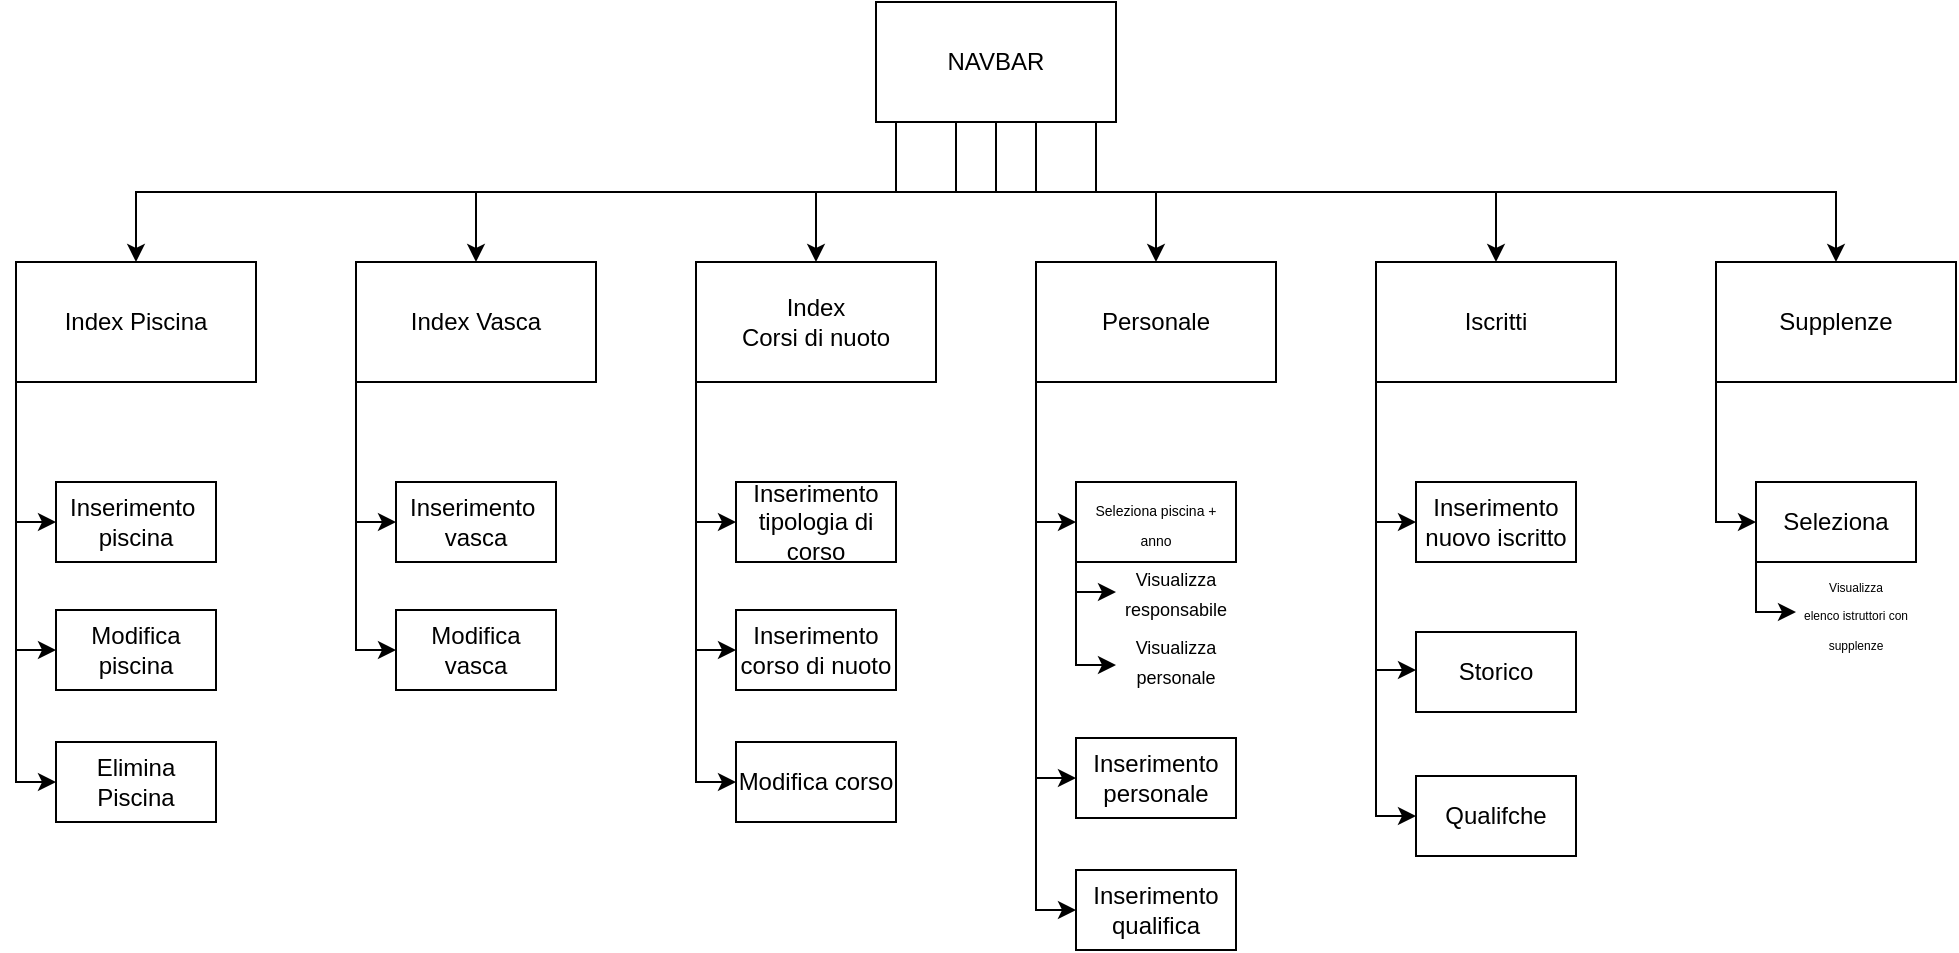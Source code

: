 <mxfile version="21.6.5" type="device">
  <diagram name="Pagina-1" id="E86e4NDSDupO1HPsmGOW">
    <mxGraphModel dx="1060" dy="692" grid="1" gridSize="10" guides="1" tooltips="1" connect="1" arrows="1" fold="1" page="1" pageScale="1" pageWidth="1169" pageHeight="827" math="0" shadow="0">
      <root>
        <mxCell id="0" />
        <mxCell id="1" parent="0" />
        <mxCell id="p8wJOIbWvvfeco1BrMOa-17" style="edgeStyle=orthogonalEdgeStyle;rounded=0;orthogonalLoop=1;jettySize=auto;html=1;exitX=0;exitY=1;exitDx=0;exitDy=0;entryX=0;entryY=0.5;entryDx=0;entryDy=0;" edge="1" parent="1" source="p8wJOIbWvvfeco1BrMOa-1" target="p8wJOIbWvvfeco1BrMOa-15">
          <mxGeometry relative="1" as="geometry" />
        </mxCell>
        <mxCell id="p8wJOIbWvvfeco1BrMOa-19" style="edgeStyle=orthogonalEdgeStyle;rounded=0;orthogonalLoop=1;jettySize=auto;html=1;exitX=0;exitY=1;exitDx=0;exitDy=0;entryX=0;entryY=0.5;entryDx=0;entryDy=0;" edge="1" parent="1" source="p8wJOIbWvvfeco1BrMOa-1" target="p8wJOIbWvvfeco1BrMOa-18">
          <mxGeometry relative="1" as="geometry" />
        </mxCell>
        <mxCell id="p8wJOIbWvvfeco1BrMOa-21" style="edgeStyle=orthogonalEdgeStyle;rounded=0;orthogonalLoop=1;jettySize=auto;html=1;exitX=0;exitY=1;exitDx=0;exitDy=0;entryX=0;entryY=0.5;entryDx=0;entryDy=0;" edge="1" parent="1" source="p8wJOIbWvvfeco1BrMOa-1" target="p8wJOIbWvvfeco1BrMOa-20">
          <mxGeometry relative="1" as="geometry" />
        </mxCell>
        <mxCell id="p8wJOIbWvvfeco1BrMOa-1" value="Index Piscina" style="rounded=0;whiteSpace=wrap;html=1;" vertex="1" parent="1">
          <mxGeometry x="40" y="200" width="120" height="60" as="geometry" />
        </mxCell>
        <mxCell id="p8wJOIbWvvfeco1BrMOa-8" style="edgeStyle=orthogonalEdgeStyle;rounded=0;orthogonalLoop=1;jettySize=auto;html=1;exitX=0;exitY=1;exitDx=0;exitDy=0;entryX=0.5;entryY=0;entryDx=0;entryDy=0;" edge="1" parent="1" source="p8wJOIbWvvfeco1BrMOa-2" target="p8wJOIbWvvfeco1BrMOa-1">
          <mxGeometry relative="1" as="geometry">
            <Array as="points">
              <mxPoint x="480" y="130" />
              <mxPoint x="480" y="165" />
              <mxPoint x="100" y="165" />
            </Array>
          </mxGeometry>
        </mxCell>
        <mxCell id="p8wJOIbWvvfeco1BrMOa-9" style="edgeStyle=orthogonalEdgeStyle;rounded=0;orthogonalLoop=1;jettySize=auto;html=1;exitX=0.25;exitY=1;exitDx=0;exitDy=0;entryX=0.5;entryY=0;entryDx=0;entryDy=0;" edge="1" parent="1" source="p8wJOIbWvvfeco1BrMOa-2" target="p8wJOIbWvvfeco1BrMOa-3">
          <mxGeometry relative="1" as="geometry">
            <Array as="points">
              <mxPoint x="510" y="130" />
              <mxPoint x="510" y="165" />
              <mxPoint x="270" y="165" />
            </Array>
          </mxGeometry>
        </mxCell>
        <mxCell id="p8wJOIbWvvfeco1BrMOa-10" style="edgeStyle=orthogonalEdgeStyle;rounded=0;orthogonalLoop=1;jettySize=auto;html=1;exitX=0.5;exitY=1;exitDx=0;exitDy=0;entryX=0.5;entryY=0;entryDx=0;entryDy=0;" edge="1" parent="1" source="p8wJOIbWvvfeco1BrMOa-2" target="p8wJOIbWvvfeco1BrMOa-4">
          <mxGeometry relative="1" as="geometry" />
        </mxCell>
        <mxCell id="p8wJOIbWvvfeco1BrMOa-11" style="edgeStyle=orthogonalEdgeStyle;rounded=0;orthogonalLoop=1;jettySize=auto;html=1;exitX=0.5;exitY=1;exitDx=0;exitDy=0;entryX=0.5;entryY=0;entryDx=0;entryDy=0;" edge="1" parent="1" source="p8wJOIbWvvfeco1BrMOa-2" target="p8wJOIbWvvfeco1BrMOa-5">
          <mxGeometry relative="1" as="geometry" />
        </mxCell>
        <mxCell id="p8wJOIbWvvfeco1BrMOa-12" style="edgeStyle=orthogonalEdgeStyle;rounded=0;orthogonalLoop=1;jettySize=auto;html=1;exitX=0.75;exitY=1;exitDx=0;exitDy=0;" edge="1" parent="1" source="p8wJOIbWvvfeco1BrMOa-2" target="p8wJOIbWvvfeco1BrMOa-6">
          <mxGeometry relative="1" as="geometry">
            <Array as="points">
              <mxPoint x="550" y="130" />
              <mxPoint x="550" y="165" />
              <mxPoint x="780" y="165" />
            </Array>
          </mxGeometry>
        </mxCell>
        <mxCell id="p8wJOIbWvvfeco1BrMOa-13" style="edgeStyle=orthogonalEdgeStyle;rounded=0;orthogonalLoop=1;jettySize=auto;html=1;exitX=1;exitY=1;exitDx=0;exitDy=0;entryX=0.5;entryY=0;entryDx=0;entryDy=0;" edge="1" parent="1" source="p8wJOIbWvvfeco1BrMOa-2" target="p8wJOIbWvvfeco1BrMOa-7">
          <mxGeometry relative="1" as="geometry">
            <Array as="points">
              <mxPoint x="580" y="130" />
              <mxPoint x="580" y="165" />
              <mxPoint x="950" y="165" />
            </Array>
          </mxGeometry>
        </mxCell>
        <mxCell id="p8wJOIbWvvfeco1BrMOa-2" value="NAVBAR" style="rounded=0;whiteSpace=wrap;html=1;" vertex="1" parent="1">
          <mxGeometry x="470" y="70" width="120" height="60" as="geometry" />
        </mxCell>
        <mxCell id="p8wJOIbWvvfeco1BrMOa-3" value="Index Vasca" style="rounded=0;whiteSpace=wrap;html=1;" vertex="1" parent="1">
          <mxGeometry x="210" y="200" width="120" height="60" as="geometry" />
        </mxCell>
        <mxCell id="p8wJOIbWvvfeco1BrMOa-4" value="Index&lt;br&gt;Corsi di nuoto" style="rounded=0;whiteSpace=wrap;html=1;" vertex="1" parent="1">
          <mxGeometry x="380" y="200" width="120" height="60" as="geometry" />
        </mxCell>
        <mxCell id="p8wJOIbWvvfeco1BrMOa-5" value="Personale" style="rounded=0;whiteSpace=wrap;html=1;" vertex="1" parent="1">
          <mxGeometry x="550" y="200" width="120" height="60" as="geometry" />
        </mxCell>
        <mxCell id="p8wJOIbWvvfeco1BrMOa-6" value="Iscritti" style="rounded=0;whiteSpace=wrap;html=1;" vertex="1" parent="1">
          <mxGeometry x="720" y="200" width="120" height="60" as="geometry" />
        </mxCell>
        <mxCell id="p8wJOIbWvvfeco1BrMOa-7" value="Supplenze" style="rounded=0;whiteSpace=wrap;html=1;" vertex="1" parent="1">
          <mxGeometry x="890" y="200" width="120" height="60" as="geometry" />
        </mxCell>
        <mxCell id="p8wJOIbWvvfeco1BrMOa-15" value="Inserimento&amp;nbsp;&lt;br&gt;piscina" style="rounded=0;whiteSpace=wrap;html=1;" vertex="1" parent="1">
          <mxGeometry x="60" y="310" width="80" height="40" as="geometry" />
        </mxCell>
        <mxCell id="p8wJOIbWvvfeco1BrMOa-18" value="Modifica&lt;br&gt;piscina" style="rounded=0;whiteSpace=wrap;html=1;" vertex="1" parent="1">
          <mxGeometry x="60" y="374" width="80" height="40" as="geometry" />
        </mxCell>
        <mxCell id="p8wJOIbWvvfeco1BrMOa-20" value="Elimina&lt;br&gt;Piscina" style="rounded=0;whiteSpace=wrap;html=1;" vertex="1" parent="1">
          <mxGeometry x="60" y="440" width="80" height="40" as="geometry" />
        </mxCell>
        <mxCell id="p8wJOIbWvvfeco1BrMOa-22" style="edgeStyle=orthogonalEdgeStyle;rounded=0;orthogonalLoop=1;jettySize=auto;html=1;exitX=0;exitY=1;exitDx=0;exitDy=0;entryX=0;entryY=0.5;entryDx=0;entryDy=0;" edge="1" parent="1" target="p8wJOIbWvvfeco1BrMOa-25">
          <mxGeometry relative="1" as="geometry">
            <mxPoint x="210" y="260" as="sourcePoint" />
            <Array as="points">
              <mxPoint x="210" y="330" />
            </Array>
          </mxGeometry>
        </mxCell>
        <mxCell id="p8wJOIbWvvfeco1BrMOa-23" style="edgeStyle=orthogonalEdgeStyle;rounded=0;orthogonalLoop=1;jettySize=auto;html=1;exitX=0;exitY=1;exitDx=0;exitDy=0;entryX=0;entryY=0.5;entryDx=0;entryDy=0;" edge="1" parent="1" target="p8wJOIbWvvfeco1BrMOa-26">
          <mxGeometry relative="1" as="geometry">
            <mxPoint x="210" y="260" as="sourcePoint" />
            <Array as="points">
              <mxPoint x="210" y="394" />
            </Array>
          </mxGeometry>
        </mxCell>
        <mxCell id="p8wJOIbWvvfeco1BrMOa-25" value="Inserimento&amp;nbsp;&lt;br&gt;vasca" style="rounded=0;whiteSpace=wrap;html=1;" vertex="1" parent="1">
          <mxGeometry x="230" y="310" width="80" height="40" as="geometry" />
        </mxCell>
        <mxCell id="p8wJOIbWvvfeco1BrMOa-26" value="Modifica&lt;br&gt;vasca" style="rounded=0;whiteSpace=wrap;html=1;" vertex="1" parent="1">
          <mxGeometry x="230" y="374" width="80" height="40" as="geometry" />
        </mxCell>
        <mxCell id="p8wJOIbWvvfeco1BrMOa-37" style="edgeStyle=orthogonalEdgeStyle;rounded=0;orthogonalLoop=1;jettySize=auto;html=1;exitX=0;exitY=1;exitDx=0;exitDy=0;entryX=0;entryY=0.5;entryDx=0;entryDy=0;" edge="1" parent="1" target="p8wJOIbWvvfeco1BrMOa-40">
          <mxGeometry relative="1" as="geometry">
            <mxPoint x="380" y="260" as="sourcePoint" />
            <Array as="points">
              <mxPoint x="380" y="330" />
            </Array>
          </mxGeometry>
        </mxCell>
        <mxCell id="p8wJOIbWvvfeco1BrMOa-38" style="edgeStyle=orthogonalEdgeStyle;rounded=0;orthogonalLoop=1;jettySize=auto;html=1;exitX=0;exitY=1;exitDx=0;exitDy=0;entryX=0;entryY=0.5;entryDx=0;entryDy=0;" edge="1" parent="1" target="p8wJOIbWvvfeco1BrMOa-41">
          <mxGeometry relative="1" as="geometry">
            <mxPoint x="380" y="260" as="sourcePoint" />
            <Array as="points">
              <mxPoint x="380" y="394" />
            </Array>
          </mxGeometry>
        </mxCell>
        <mxCell id="p8wJOIbWvvfeco1BrMOa-39" style="edgeStyle=orthogonalEdgeStyle;rounded=0;orthogonalLoop=1;jettySize=auto;html=1;exitX=0;exitY=1;exitDx=0;exitDy=0;entryX=0;entryY=0.5;entryDx=0;entryDy=0;" edge="1" parent="1" target="p8wJOIbWvvfeco1BrMOa-42">
          <mxGeometry relative="1" as="geometry">
            <mxPoint x="380" y="260" as="sourcePoint" />
            <Array as="points">
              <mxPoint x="380" y="460" />
            </Array>
          </mxGeometry>
        </mxCell>
        <mxCell id="p8wJOIbWvvfeco1BrMOa-40" value="Inserimento tipologia di corso" style="rounded=0;whiteSpace=wrap;html=1;" vertex="1" parent="1">
          <mxGeometry x="400" y="310" width="80" height="40" as="geometry" />
        </mxCell>
        <mxCell id="p8wJOIbWvvfeco1BrMOa-41" value="Inserimento&lt;br&gt;corso di nuoto" style="rounded=0;whiteSpace=wrap;html=1;" vertex="1" parent="1">
          <mxGeometry x="400" y="374" width="80" height="40" as="geometry" />
        </mxCell>
        <mxCell id="p8wJOIbWvvfeco1BrMOa-42" value="Modifica corso" style="rounded=0;whiteSpace=wrap;html=1;" vertex="1" parent="1">
          <mxGeometry x="400" y="440" width="80" height="40" as="geometry" />
        </mxCell>
        <mxCell id="p8wJOIbWvvfeco1BrMOa-43" style="edgeStyle=orthogonalEdgeStyle;rounded=0;orthogonalLoop=1;jettySize=auto;html=1;exitX=0;exitY=1;exitDx=0;exitDy=0;entryX=0;entryY=0.5;entryDx=0;entryDy=0;" edge="1" parent="1" target="p8wJOIbWvvfeco1BrMOa-46">
          <mxGeometry relative="1" as="geometry">
            <mxPoint x="550" y="260" as="sourcePoint" />
            <Array as="points">
              <mxPoint x="550" y="330" />
            </Array>
          </mxGeometry>
        </mxCell>
        <mxCell id="p8wJOIbWvvfeco1BrMOa-44" style="edgeStyle=orthogonalEdgeStyle;rounded=0;orthogonalLoop=1;jettySize=auto;html=1;exitX=0;exitY=1;exitDx=0;exitDy=0;entryX=0;entryY=0.5;entryDx=0;entryDy=0;" edge="1" parent="1" target="p8wJOIbWvvfeco1BrMOa-47">
          <mxGeometry relative="1" as="geometry">
            <mxPoint x="550" y="324" as="sourcePoint" />
            <Array as="points">
              <mxPoint x="550" y="458" />
            </Array>
          </mxGeometry>
        </mxCell>
        <mxCell id="p8wJOIbWvvfeco1BrMOa-45" style="edgeStyle=orthogonalEdgeStyle;rounded=0;orthogonalLoop=1;jettySize=auto;html=1;entryX=0;entryY=0.5;entryDx=0;entryDy=0;" edge="1" parent="1" target="p8wJOIbWvvfeco1BrMOa-48">
          <mxGeometry relative="1" as="geometry">
            <mxPoint x="550" y="210" as="sourcePoint" />
            <Array as="points">
              <mxPoint x="550" y="524" />
            </Array>
          </mxGeometry>
        </mxCell>
        <mxCell id="p8wJOIbWvvfeco1BrMOa-46" value="&lt;font style=&quot;font-size: 7px;&quot;&gt;Seleziona piscina + anno&lt;/font&gt;" style="rounded=0;whiteSpace=wrap;html=1;" vertex="1" parent="1">
          <mxGeometry x="570" y="310" width="80" height="40" as="geometry" />
        </mxCell>
        <mxCell id="p8wJOIbWvvfeco1BrMOa-47" value="Inserimento personale" style="rounded=0;whiteSpace=wrap;html=1;" vertex="1" parent="1">
          <mxGeometry x="570" y="438" width="80" height="40" as="geometry" />
        </mxCell>
        <mxCell id="p8wJOIbWvvfeco1BrMOa-48" value="Inserimento qualifica" style="rounded=0;whiteSpace=wrap;html=1;" vertex="1" parent="1">
          <mxGeometry x="570" y="504" width="80" height="40" as="geometry" />
        </mxCell>
        <mxCell id="p8wJOIbWvvfeco1BrMOa-51" value="&lt;font style=&quot;font-size: 9px;&quot;&gt;Visualizza responsabile&lt;/font&gt;" style="text;html=1;strokeColor=none;fillColor=none;align=center;verticalAlign=middle;whiteSpace=wrap;rounded=0;" vertex="1" parent="1">
          <mxGeometry x="590" y="350" width="60" height="30" as="geometry" />
        </mxCell>
        <mxCell id="p8wJOIbWvvfeco1BrMOa-52" value="&lt;font style=&quot;font-size: 9px;&quot;&gt;Visualizza personale&lt;/font&gt;" style="text;html=1;strokeColor=none;fillColor=none;align=center;verticalAlign=middle;whiteSpace=wrap;rounded=0;" vertex="1" parent="1">
          <mxGeometry x="590" y="384" width="60" height="30" as="geometry" />
        </mxCell>
        <mxCell id="p8wJOIbWvvfeco1BrMOa-56" value="" style="endArrow=none;html=1;rounded=0;entryX=0;entryY=1;entryDx=0;entryDy=0;exitX=0;exitY=0.5;exitDx=0;exitDy=0;endFill=0;startArrow=classic;startFill=1;" edge="1" parent="1" source="p8wJOIbWvvfeco1BrMOa-51" target="p8wJOIbWvvfeco1BrMOa-46">
          <mxGeometry width="50" height="50" relative="1" as="geometry">
            <mxPoint x="580" y="420" as="sourcePoint" />
            <mxPoint x="630" y="370" as="targetPoint" />
            <Array as="points">
              <mxPoint x="570" y="365" />
            </Array>
          </mxGeometry>
        </mxCell>
        <mxCell id="p8wJOIbWvvfeco1BrMOa-57" value="" style="endArrow=none;html=1;rounded=0;exitX=0;exitY=0.5;exitDx=0;exitDy=0;endFill=0;startArrow=classic;startFill=1;" edge="1" parent="1">
          <mxGeometry width="50" height="50" relative="1" as="geometry">
            <mxPoint x="590" y="401.5" as="sourcePoint" />
            <mxPoint x="570" y="350" as="targetPoint" />
            <Array as="points">
              <mxPoint x="570" y="401.5" />
            </Array>
          </mxGeometry>
        </mxCell>
        <mxCell id="p8wJOIbWvvfeco1BrMOa-58" style="edgeStyle=orthogonalEdgeStyle;rounded=0;orthogonalLoop=1;jettySize=auto;html=1;exitX=0;exitY=1;exitDx=0;exitDy=0;entryX=0;entryY=0.5;entryDx=0;entryDy=0;" edge="1" parent="1" target="p8wJOIbWvvfeco1BrMOa-59">
          <mxGeometry relative="1" as="geometry">
            <mxPoint x="720" y="260" as="sourcePoint" />
            <Array as="points">
              <mxPoint x="720" y="330" />
            </Array>
          </mxGeometry>
        </mxCell>
        <mxCell id="p8wJOIbWvvfeco1BrMOa-59" value="Inserimento nuovo iscritto" style="rounded=0;whiteSpace=wrap;html=1;" vertex="1" parent="1">
          <mxGeometry x="740" y="310" width="80" height="40" as="geometry" />
        </mxCell>
        <mxCell id="p8wJOIbWvvfeco1BrMOa-61" style="edgeStyle=orthogonalEdgeStyle;rounded=0;orthogonalLoop=1;jettySize=auto;html=1;exitX=0;exitY=1;exitDx=0;exitDy=0;entryX=0;entryY=0.5;entryDx=0;entryDy=0;" edge="1" parent="1">
          <mxGeometry relative="1" as="geometry">
            <mxPoint x="720" y="270" as="sourcePoint" />
            <Array as="points">
              <mxPoint x="720" y="404" />
            </Array>
            <mxPoint x="740" y="404" as="targetPoint" />
          </mxGeometry>
        </mxCell>
        <mxCell id="p8wJOIbWvvfeco1BrMOa-65" value="Storico" style="rounded=0;whiteSpace=wrap;html=1;" vertex="1" parent="1">
          <mxGeometry x="740" y="385" width="80" height="40" as="geometry" />
        </mxCell>
        <mxCell id="p8wJOIbWvvfeco1BrMOa-66" style="edgeStyle=orthogonalEdgeStyle;rounded=0;orthogonalLoop=1;jettySize=auto;html=1;entryX=0;entryY=0.5;entryDx=0;entryDy=0;" edge="1" parent="1" target="p8wJOIbWvvfeco1BrMOa-67">
          <mxGeometry relative="1" as="geometry">
            <mxPoint x="720" y="260" as="sourcePoint" />
            <Array as="points">
              <mxPoint x="720" y="477" />
            </Array>
          </mxGeometry>
        </mxCell>
        <mxCell id="p8wJOIbWvvfeco1BrMOa-67" value="Qualifche" style="rounded=0;whiteSpace=wrap;html=1;" vertex="1" parent="1">
          <mxGeometry x="740" y="457" width="80" height="40" as="geometry" />
        </mxCell>
        <mxCell id="p8wJOIbWvvfeco1BrMOa-71" style="edgeStyle=orthogonalEdgeStyle;rounded=0;orthogonalLoop=1;jettySize=auto;html=1;exitX=0;exitY=1;exitDx=0;exitDy=0;entryX=0;entryY=0.5;entryDx=0;entryDy=0;" edge="1" parent="1" target="p8wJOIbWvvfeco1BrMOa-72">
          <mxGeometry relative="1" as="geometry">
            <mxPoint x="890" y="260" as="sourcePoint" />
            <Array as="points">
              <mxPoint x="890" y="330" />
            </Array>
          </mxGeometry>
        </mxCell>
        <mxCell id="p8wJOIbWvvfeco1BrMOa-72" value="Seleziona" style="rounded=0;whiteSpace=wrap;html=1;" vertex="1" parent="1">
          <mxGeometry x="910" y="310" width="80" height="40" as="geometry" />
        </mxCell>
        <mxCell id="p8wJOIbWvvfeco1BrMOa-73" value="&lt;font style=&quot;font-size: 6px;&quot;&gt;Visualizza&lt;br&gt;elenco istruttori con supplenze&lt;br&gt;&lt;/font&gt;" style="text;html=1;strokeColor=none;fillColor=none;align=center;verticalAlign=middle;whiteSpace=wrap;rounded=0;" vertex="1" parent="1">
          <mxGeometry x="930" y="360" width="60" height="30" as="geometry" />
        </mxCell>
        <mxCell id="p8wJOIbWvvfeco1BrMOa-74" value="" style="endArrow=none;html=1;rounded=0;entryX=0;entryY=1;entryDx=0;entryDy=0;exitX=0;exitY=0.5;exitDx=0;exitDy=0;endFill=0;startArrow=classic;startFill=1;" edge="1" parent="1" source="p8wJOIbWvvfeco1BrMOa-73">
          <mxGeometry width="50" height="50" relative="1" as="geometry">
            <mxPoint x="920" y="420" as="sourcePoint" />
            <mxPoint x="910" y="350" as="targetPoint" />
            <Array as="points">
              <mxPoint x="910" y="375" />
            </Array>
          </mxGeometry>
        </mxCell>
      </root>
    </mxGraphModel>
  </diagram>
</mxfile>

